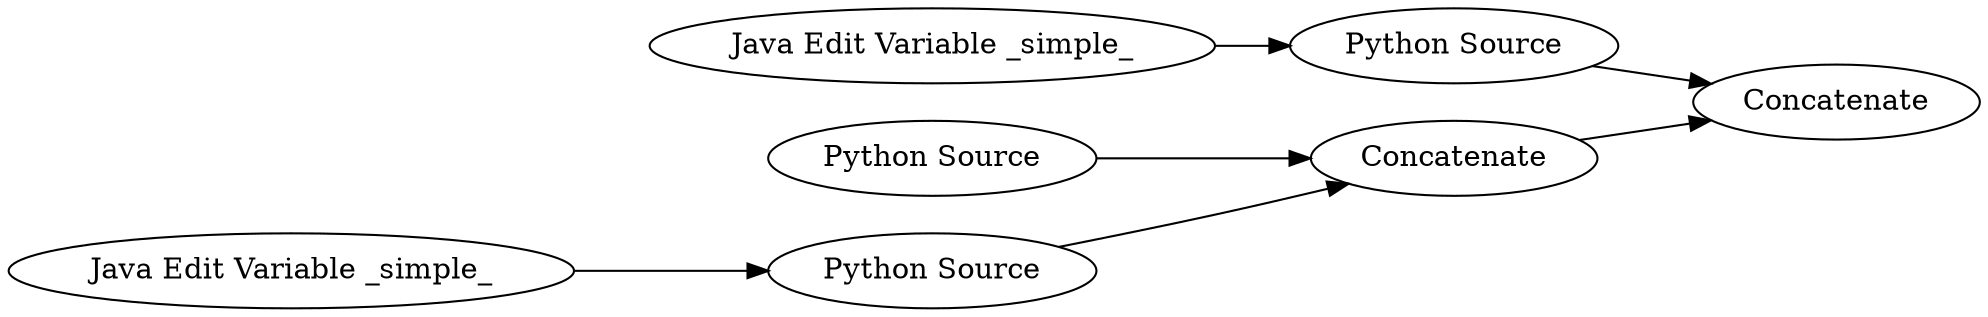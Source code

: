 digraph {
	2 [label="Python Source"]
	3 [label="Python Source"]
	4 [label="Python Source"]
	5 [label=Concatenate]
	6 [label=Concatenate]
	7 [label="Java Edit Variable _simple_"]
	8 [label="Java Edit Variable _simple_"]
	2 -> 5
	3 -> 5
	4 -> 6
	5 -> 6
	7 -> 4
	8 -> 2
	rankdir=LR
}

